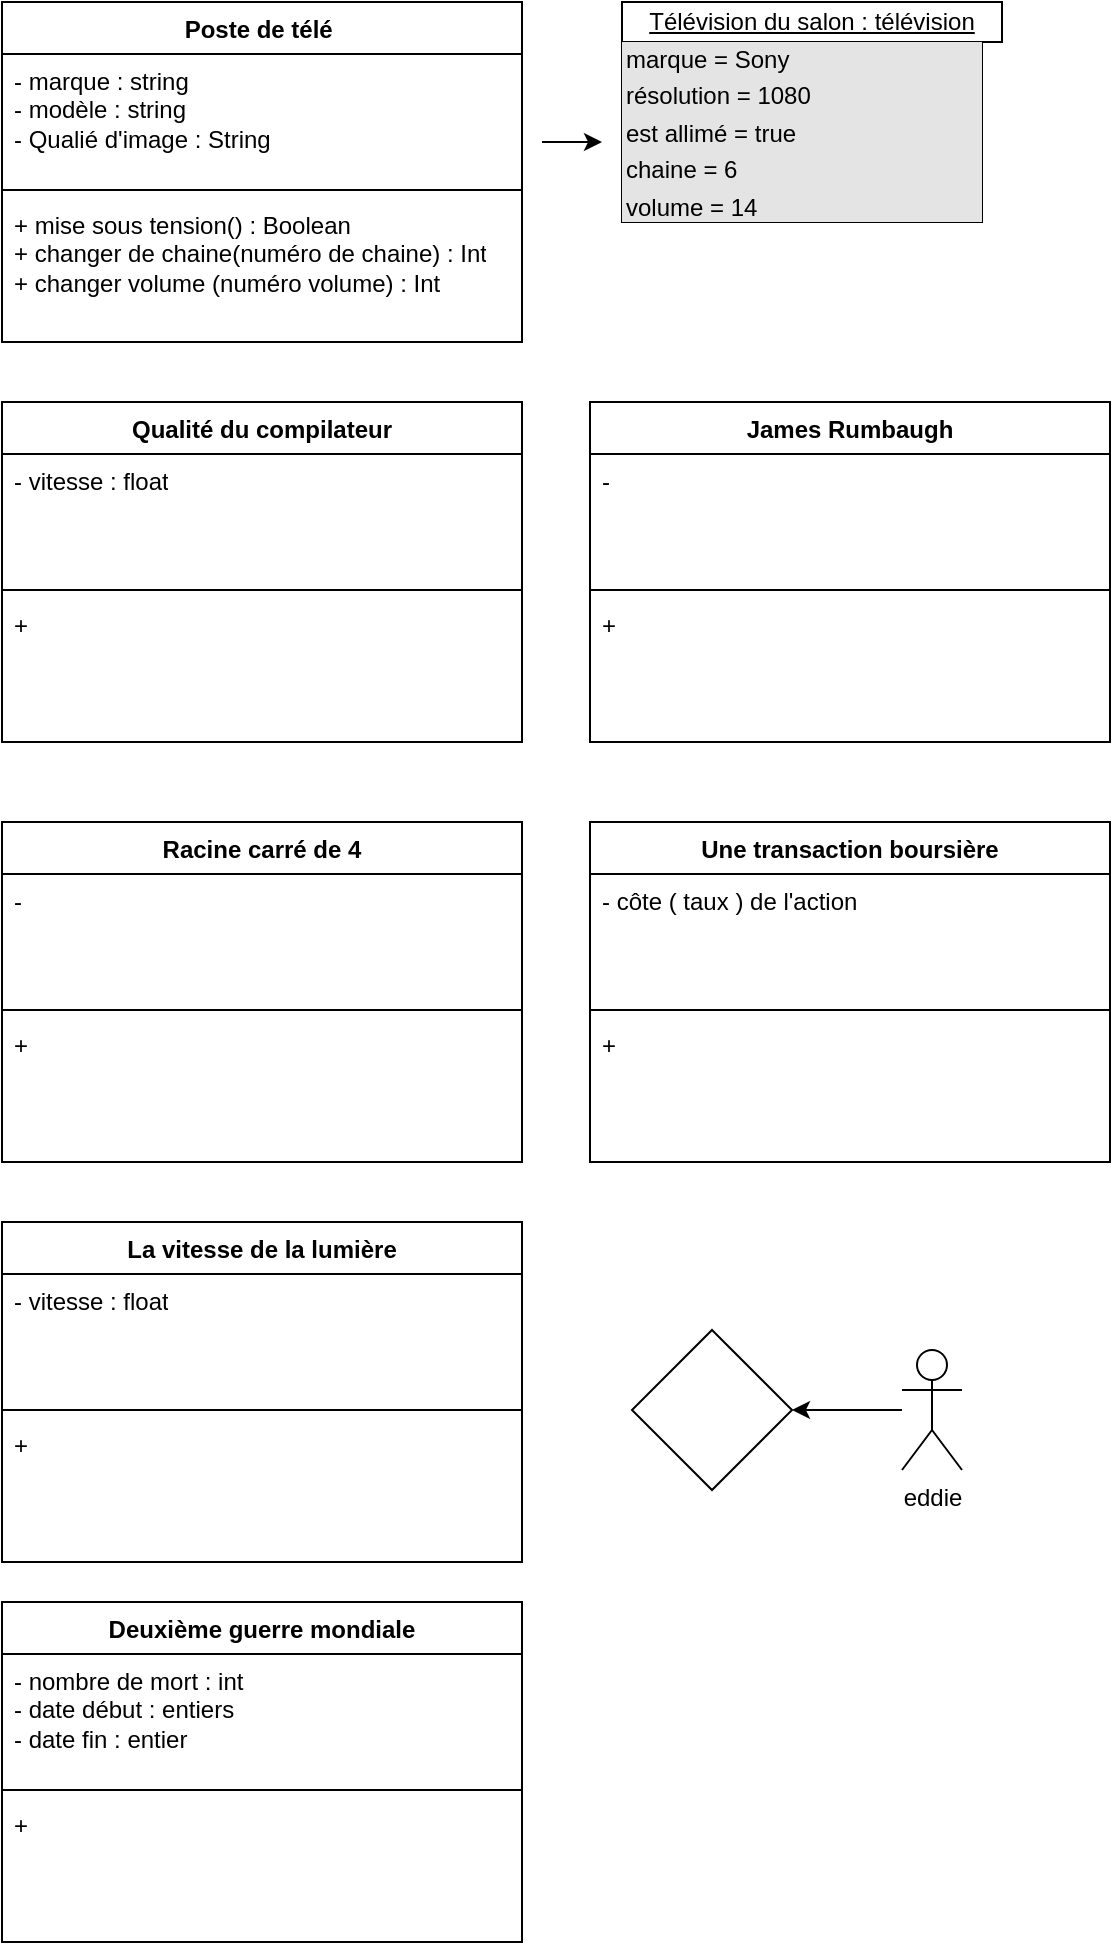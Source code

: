 <mxfile version="21.6.5" type="device">
  <diagram name="Page-1" id="y8iQO0ystdH8mPuhhtp-">
    <mxGraphModel dx="758" dy="836" grid="1" gridSize="10" guides="1" tooltips="1" connect="1" arrows="1" fold="1" page="1" pageScale="1" pageWidth="827" pageHeight="1169" math="0" shadow="0">
      <root>
        <mxCell id="0" />
        <mxCell id="1" parent="0" />
        <mxCell id="KuroobSc8qhje58qCRhM-1" value="Poste de télé&amp;nbsp;" style="swimlane;fontStyle=1;align=center;verticalAlign=top;childLayout=stackLayout;horizontal=1;startSize=26;horizontalStack=0;resizeParent=1;resizeParentMax=0;resizeLast=0;collapsible=1;marginBottom=0;whiteSpace=wrap;html=1;" parent="1" vertex="1">
          <mxGeometry x="120" y="40" width="260" height="170" as="geometry" />
        </mxCell>
        <mxCell id="KuroobSc8qhje58qCRhM-2" value="- marque : string&lt;br&gt;- modèle : string&lt;br&gt;- Qualié d&#39;image : String" style="text;strokeColor=none;fillColor=none;align=left;verticalAlign=top;spacingLeft=4;spacingRight=4;overflow=hidden;rotatable=0;points=[[0,0.5],[1,0.5]];portConstraint=eastwest;whiteSpace=wrap;html=1;" parent="KuroobSc8qhje58qCRhM-1" vertex="1">
          <mxGeometry y="26" width="260" height="64" as="geometry" />
        </mxCell>
        <mxCell id="KuroobSc8qhje58qCRhM-3" value="" style="line;strokeWidth=1;fillColor=none;align=left;verticalAlign=middle;spacingTop=-1;spacingLeft=3;spacingRight=3;rotatable=0;labelPosition=right;points=[];portConstraint=eastwest;strokeColor=inherit;" parent="KuroobSc8qhje58qCRhM-1" vertex="1">
          <mxGeometry y="90" width="260" height="8" as="geometry" />
        </mxCell>
        <mxCell id="KuroobSc8qhje58qCRhM-4" value="+ mise sous tension() : Boolean&lt;br&gt;+ changer de chaine(numéro de chaine) : Int&lt;br&gt;+ changer volume (numéro volume) : Int" style="text;strokeColor=none;fillColor=none;align=left;verticalAlign=top;spacingLeft=4;spacingRight=4;overflow=hidden;rotatable=0;points=[[0,0.5],[1,0.5]];portConstraint=eastwest;whiteSpace=wrap;html=1;" parent="KuroobSc8qhje58qCRhM-1" vertex="1">
          <mxGeometry y="98" width="260" height="72" as="geometry" />
        </mxCell>
        <mxCell id="WRiCCvtNNH3mj4T9hAHX-1" value="Qualité du compilateur" style="swimlane;fontStyle=1;align=center;verticalAlign=top;childLayout=stackLayout;horizontal=1;startSize=26;horizontalStack=0;resizeParent=1;resizeParentMax=0;resizeLast=0;collapsible=1;marginBottom=0;whiteSpace=wrap;html=1;" vertex="1" parent="1">
          <mxGeometry x="120" y="240" width="260" height="170" as="geometry" />
        </mxCell>
        <mxCell id="WRiCCvtNNH3mj4T9hAHX-2" value="- vitesse : float&lt;br&gt;" style="text;strokeColor=none;fillColor=none;align=left;verticalAlign=top;spacingLeft=4;spacingRight=4;overflow=hidden;rotatable=0;points=[[0,0.5],[1,0.5]];portConstraint=eastwest;whiteSpace=wrap;html=1;" vertex="1" parent="WRiCCvtNNH3mj4T9hAHX-1">
          <mxGeometry y="26" width="260" height="64" as="geometry" />
        </mxCell>
        <mxCell id="WRiCCvtNNH3mj4T9hAHX-3" value="" style="line;strokeWidth=1;fillColor=none;align=left;verticalAlign=middle;spacingTop=-1;spacingLeft=3;spacingRight=3;rotatable=0;labelPosition=right;points=[];portConstraint=eastwest;strokeColor=inherit;" vertex="1" parent="WRiCCvtNNH3mj4T9hAHX-1">
          <mxGeometry y="90" width="260" height="8" as="geometry" />
        </mxCell>
        <mxCell id="WRiCCvtNNH3mj4T9hAHX-4" value="+&amp;nbsp;" style="text;strokeColor=none;fillColor=none;align=left;verticalAlign=top;spacingLeft=4;spacingRight=4;overflow=hidden;rotatable=0;points=[[0,0.5],[1,0.5]];portConstraint=eastwest;whiteSpace=wrap;html=1;" vertex="1" parent="WRiCCvtNNH3mj4T9hAHX-1">
          <mxGeometry y="98" width="260" height="72" as="geometry" />
        </mxCell>
        <mxCell id="WRiCCvtNNH3mj4T9hAHX-9" value="James Rumbaugh" style="swimlane;fontStyle=1;align=center;verticalAlign=top;childLayout=stackLayout;horizontal=1;startSize=26;horizontalStack=0;resizeParent=1;resizeParentMax=0;resizeLast=0;collapsible=1;marginBottom=0;whiteSpace=wrap;html=1;" vertex="1" parent="1">
          <mxGeometry x="414" y="240" width="260" height="170" as="geometry" />
        </mxCell>
        <mxCell id="WRiCCvtNNH3mj4T9hAHX-10" value="-&amp;nbsp;" style="text;strokeColor=none;fillColor=none;align=left;verticalAlign=top;spacingLeft=4;spacingRight=4;overflow=hidden;rotatable=0;points=[[0,0.5],[1,0.5]];portConstraint=eastwest;whiteSpace=wrap;html=1;" vertex="1" parent="WRiCCvtNNH3mj4T9hAHX-9">
          <mxGeometry y="26" width="260" height="64" as="geometry" />
        </mxCell>
        <mxCell id="WRiCCvtNNH3mj4T9hAHX-11" value="" style="line;strokeWidth=1;fillColor=none;align=left;verticalAlign=middle;spacingTop=-1;spacingLeft=3;spacingRight=3;rotatable=0;labelPosition=right;points=[];portConstraint=eastwest;strokeColor=inherit;" vertex="1" parent="WRiCCvtNNH3mj4T9hAHX-9">
          <mxGeometry y="90" width="260" height="8" as="geometry" />
        </mxCell>
        <mxCell id="WRiCCvtNNH3mj4T9hAHX-12" value="+&amp;nbsp;" style="text;strokeColor=none;fillColor=none;align=left;verticalAlign=top;spacingLeft=4;spacingRight=4;overflow=hidden;rotatable=0;points=[[0,0.5],[1,0.5]];portConstraint=eastwest;whiteSpace=wrap;html=1;" vertex="1" parent="WRiCCvtNNH3mj4T9hAHX-9">
          <mxGeometry y="98" width="260" height="72" as="geometry" />
        </mxCell>
        <mxCell id="WRiCCvtNNH3mj4T9hAHX-13" value="Racine carré de 4" style="swimlane;fontStyle=1;align=center;verticalAlign=top;childLayout=stackLayout;horizontal=1;startSize=26;horizontalStack=0;resizeParent=1;resizeParentMax=0;resizeLast=0;collapsible=1;marginBottom=0;whiteSpace=wrap;html=1;" vertex="1" parent="1">
          <mxGeometry x="120" y="450" width="260" height="170" as="geometry" />
        </mxCell>
        <mxCell id="WRiCCvtNNH3mj4T9hAHX-14" value="-" style="text;strokeColor=none;fillColor=none;align=left;verticalAlign=top;spacingLeft=4;spacingRight=4;overflow=hidden;rotatable=0;points=[[0,0.5],[1,0.5]];portConstraint=eastwest;whiteSpace=wrap;html=1;" vertex="1" parent="WRiCCvtNNH3mj4T9hAHX-13">
          <mxGeometry y="26" width="260" height="64" as="geometry" />
        </mxCell>
        <mxCell id="WRiCCvtNNH3mj4T9hAHX-15" value="" style="line;strokeWidth=1;fillColor=none;align=left;verticalAlign=middle;spacingTop=-1;spacingLeft=3;spacingRight=3;rotatable=0;labelPosition=right;points=[];portConstraint=eastwest;strokeColor=inherit;" vertex="1" parent="WRiCCvtNNH3mj4T9hAHX-13">
          <mxGeometry y="90" width="260" height="8" as="geometry" />
        </mxCell>
        <mxCell id="WRiCCvtNNH3mj4T9hAHX-16" value="+" style="text;strokeColor=none;fillColor=none;align=left;verticalAlign=top;spacingLeft=4;spacingRight=4;overflow=hidden;rotatable=0;points=[[0,0.5],[1,0.5]];portConstraint=eastwest;whiteSpace=wrap;html=1;" vertex="1" parent="WRiCCvtNNH3mj4T9hAHX-13">
          <mxGeometry y="98" width="260" height="72" as="geometry" />
        </mxCell>
        <mxCell id="WRiCCvtNNH3mj4T9hAHX-17" value="La vitesse de la lumière" style="swimlane;fontStyle=1;align=center;verticalAlign=top;childLayout=stackLayout;horizontal=1;startSize=26;horizontalStack=0;resizeParent=1;resizeParentMax=0;resizeLast=0;collapsible=1;marginBottom=0;whiteSpace=wrap;html=1;" vertex="1" parent="1">
          <mxGeometry x="120" y="650" width="260" height="170" as="geometry" />
        </mxCell>
        <mxCell id="WRiCCvtNNH3mj4T9hAHX-18" value="- vitesse : float&lt;br&gt;" style="text;strokeColor=none;fillColor=none;align=left;verticalAlign=top;spacingLeft=4;spacingRight=4;overflow=hidden;rotatable=0;points=[[0,0.5],[1,0.5]];portConstraint=eastwest;whiteSpace=wrap;html=1;" vertex="1" parent="WRiCCvtNNH3mj4T9hAHX-17">
          <mxGeometry y="26" width="260" height="64" as="geometry" />
        </mxCell>
        <mxCell id="WRiCCvtNNH3mj4T9hAHX-19" value="" style="line;strokeWidth=1;fillColor=none;align=left;verticalAlign=middle;spacingTop=-1;spacingLeft=3;spacingRight=3;rotatable=0;labelPosition=right;points=[];portConstraint=eastwest;strokeColor=inherit;" vertex="1" parent="WRiCCvtNNH3mj4T9hAHX-17">
          <mxGeometry y="90" width="260" height="8" as="geometry" />
        </mxCell>
        <mxCell id="WRiCCvtNNH3mj4T9hAHX-20" value="+&amp;nbsp;" style="text;strokeColor=none;fillColor=none;align=left;verticalAlign=top;spacingLeft=4;spacingRight=4;overflow=hidden;rotatable=0;points=[[0,0.5],[1,0.5]];portConstraint=eastwest;whiteSpace=wrap;html=1;" vertex="1" parent="WRiCCvtNNH3mj4T9hAHX-17">
          <mxGeometry y="98" width="260" height="72" as="geometry" />
        </mxCell>
        <mxCell id="WRiCCvtNNH3mj4T9hAHX-21" value="Une transaction boursière" style="swimlane;fontStyle=1;align=center;verticalAlign=top;childLayout=stackLayout;horizontal=1;startSize=26;horizontalStack=0;resizeParent=1;resizeParentMax=0;resizeLast=0;collapsible=1;marginBottom=0;whiteSpace=wrap;html=1;" vertex="1" parent="1">
          <mxGeometry x="414" y="450" width="260" height="170" as="geometry" />
        </mxCell>
        <mxCell id="WRiCCvtNNH3mj4T9hAHX-22" value="- côte ( taux ) de l&#39;action" style="text;strokeColor=none;fillColor=none;align=left;verticalAlign=top;spacingLeft=4;spacingRight=4;overflow=hidden;rotatable=0;points=[[0,0.5],[1,0.5]];portConstraint=eastwest;whiteSpace=wrap;html=1;" vertex="1" parent="WRiCCvtNNH3mj4T9hAHX-21">
          <mxGeometry y="26" width="260" height="64" as="geometry" />
        </mxCell>
        <mxCell id="WRiCCvtNNH3mj4T9hAHX-23" value="" style="line;strokeWidth=1;fillColor=none;align=left;verticalAlign=middle;spacingTop=-1;spacingLeft=3;spacingRight=3;rotatable=0;labelPosition=right;points=[];portConstraint=eastwest;strokeColor=inherit;" vertex="1" parent="WRiCCvtNNH3mj4T9hAHX-21">
          <mxGeometry y="90" width="260" height="8" as="geometry" />
        </mxCell>
        <mxCell id="WRiCCvtNNH3mj4T9hAHX-24" value="+&amp;nbsp;" style="text;strokeColor=none;fillColor=none;align=left;verticalAlign=top;spacingLeft=4;spacingRight=4;overflow=hidden;rotatable=0;points=[[0,0.5],[1,0.5]];portConstraint=eastwest;whiteSpace=wrap;html=1;" vertex="1" parent="WRiCCvtNNH3mj4T9hAHX-21">
          <mxGeometry y="98" width="260" height="72" as="geometry" />
        </mxCell>
        <mxCell id="WRiCCvtNNH3mj4T9hAHX-39" value="" style="edgeStyle=orthogonalEdgeStyle;rounded=0;orthogonalLoop=1;jettySize=auto;html=1;" edge="1" parent="1" source="WRiCCvtNNH3mj4T9hAHX-33" target="WRiCCvtNNH3mj4T9hAHX-38">
          <mxGeometry relative="1" as="geometry" />
        </mxCell>
        <mxCell id="WRiCCvtNNH3mj4T9hAHX-33" value="eddie" style="shape=umlActor;verticalLabelPosition=bottom;verticalAlign=top;html=1;" vertex="1" parent="1">
          <mxGeometry x="570" y="714" width="30" height="60" as="geometry" />
        </mxCell>
        <mxCell id="WRiCCvtNNH3mj4T9hAHX-38" value="" style="rhombus;whiteSpace=wrap;html=1;verticalAlign=top;" vertex="1" parent="1">
          <mxGeometry x="435" y="704" width="80" height="80" as="geometry" />
        </mxCell>
        <mxCell id="WRiCCvtNNH3mj4T9hAHX-40" value="Deuxième guerre mondiale" style="swimlane;fontStyle=1;align=center;verticalAlign=top;childLayout=stackLayout;horizontal=1;startSize=26;horizontalStack=0;resizeParent=1;resizeParentMax=0;resizeLast=0;collapsible=1;marginBottom=0;whiteSpace=wrap;html=1;" vertex="1" parent="1">
          <mxGeometry x="120" y="840" width="260" height="170" as="geometry" />
        </mxCell>
        <mxCell id="WRiCCvtNNH3mj4T9hAHX-41" value="- nombre de mort : int&lt;br&gt;- date début : entiers&lt;br&gt;- date fin : entier" style="text;strokeColor=none;fillColor=none;align=left;verticalAlign=top;spacingLeft=4;spacingRight=4;overflow=hidden;rotatable=0;points=[[0,0.5],[1,0.5]];portConstraint=eastwest;whiteSpace=wrap;html=1;" vertex="1" parent="WRiCCvtNNH3mj4T9hAHX-40">
          <mxGeometry y="26" width="260" height="64" as="geometry" />
        </mxCell>
        <mxCell id="WRiCCvtNNH3mj4T9hAHX-42" value="" style="line;strokeWidth=1;fillColor=none;align=left;verticalAlign=middle;spacingTop=-1;spacingLeft=3;spacingRight=3;rotatable=0;labelPosition=right;points=[];portConstraint=eastwest;strokeColor=inherit;" vertex="1" parent="WRiCCvtNNH3mj4T9hAHX-40">
          <mxGeometry y="90" width="260" height="8" as="geometry" />
        </mxCell>
        <mxCell id="WRiCCvtNNH3mj4T9hAHX-43" value="+&amp;nbsp;" style="text;strokeColor=none;fillColor=none;align=left;verticalAlign=top;spacingLeft=4;spacingRight=4;overflow=hidden;rotatable=0;points=[[0,0.5],[1,0.5]];portConstraint=eastwest;whiteSpace=wrap;html=1;" vertex="1" parent="WRiCCvtNNH3mj4T9hAHX-40">
          <mxGeometry y="98" width="260" height="72" as="geometry" />
        </mxCell>
        <mxCell id="WRiCCvtNNH3mj4T9hAHX-44" value="&lt;u&gt;Télévision du salon : télévision&lt;/u&gt;" style="html=1;whiteSpace=wrap;" vertex="1" parent="1">
          <mxGeometry x="430" y="40" width="190" height="20" as="geometry" />
        </mxCell>
        <mxCell id="WRiCCvtNNH3mj4T9hAHX-45" value="&lt;div style=&quot;box-sizing:border-box;width:100%;background:#e4e4e4;padding:2px;&quot;&gt;marque = Sony&lt;/div&gt;&lt;div style=&quot;box-sizing:border-box;width:100%;background:#e4e4e4;padding:2px;&quot;&gt;résolution = 1080&lt;/div&gt;&lt;div style=&quot;box-sizing:border-box;width:100%;background:#e4e4e4;padding:2px;&quot;&gt;est allimé = true&lt;/div&gt;&lt;div style=&quot;box-sizing:border-box;width:100%;background:#e4e4e4;padding:2px;&quot;&gt;chaine = 6&lt;/div&gt;&lt;div style=&quot;box-sizing:border-box;width:100%;background:#e4e4e4;padding:2px;&quot;&gt;volume = 14&lt;/div&gt;&lt;div style=&quot;box-sizing:border-box;width:100%;background:#e4e4e4;padding:2px;&quot;&gt;numéro série =&amp;nbsp;SON9899&lt;/div&gt;" style="verticalAlign=top;align=left;overflow=fill;html=1;whiteSpace=wrap;" vertex="1" parent="1">
          <mxGeometry x="430" y="60" width="180" height="90" as="geometry" />
        </mxCell>
        <mxCell id="WRiCCvtNNH3mj4T9hAHX-46" value="" style="endArrow=classic;html=1;rounded=0;" edge="1" parent="1">
          <mxGeometry width="50" height="50" relative="1" as="geometry">
            <mxPoint x="390" y="110" as="sourcePoint" />
            <mxPoint x="420" y="110" as="targetPoint" />
          </mxGeometry>
        </mxCell>
      </root>
    </mxGraphModel>
  </diagram>
</mxfile>
